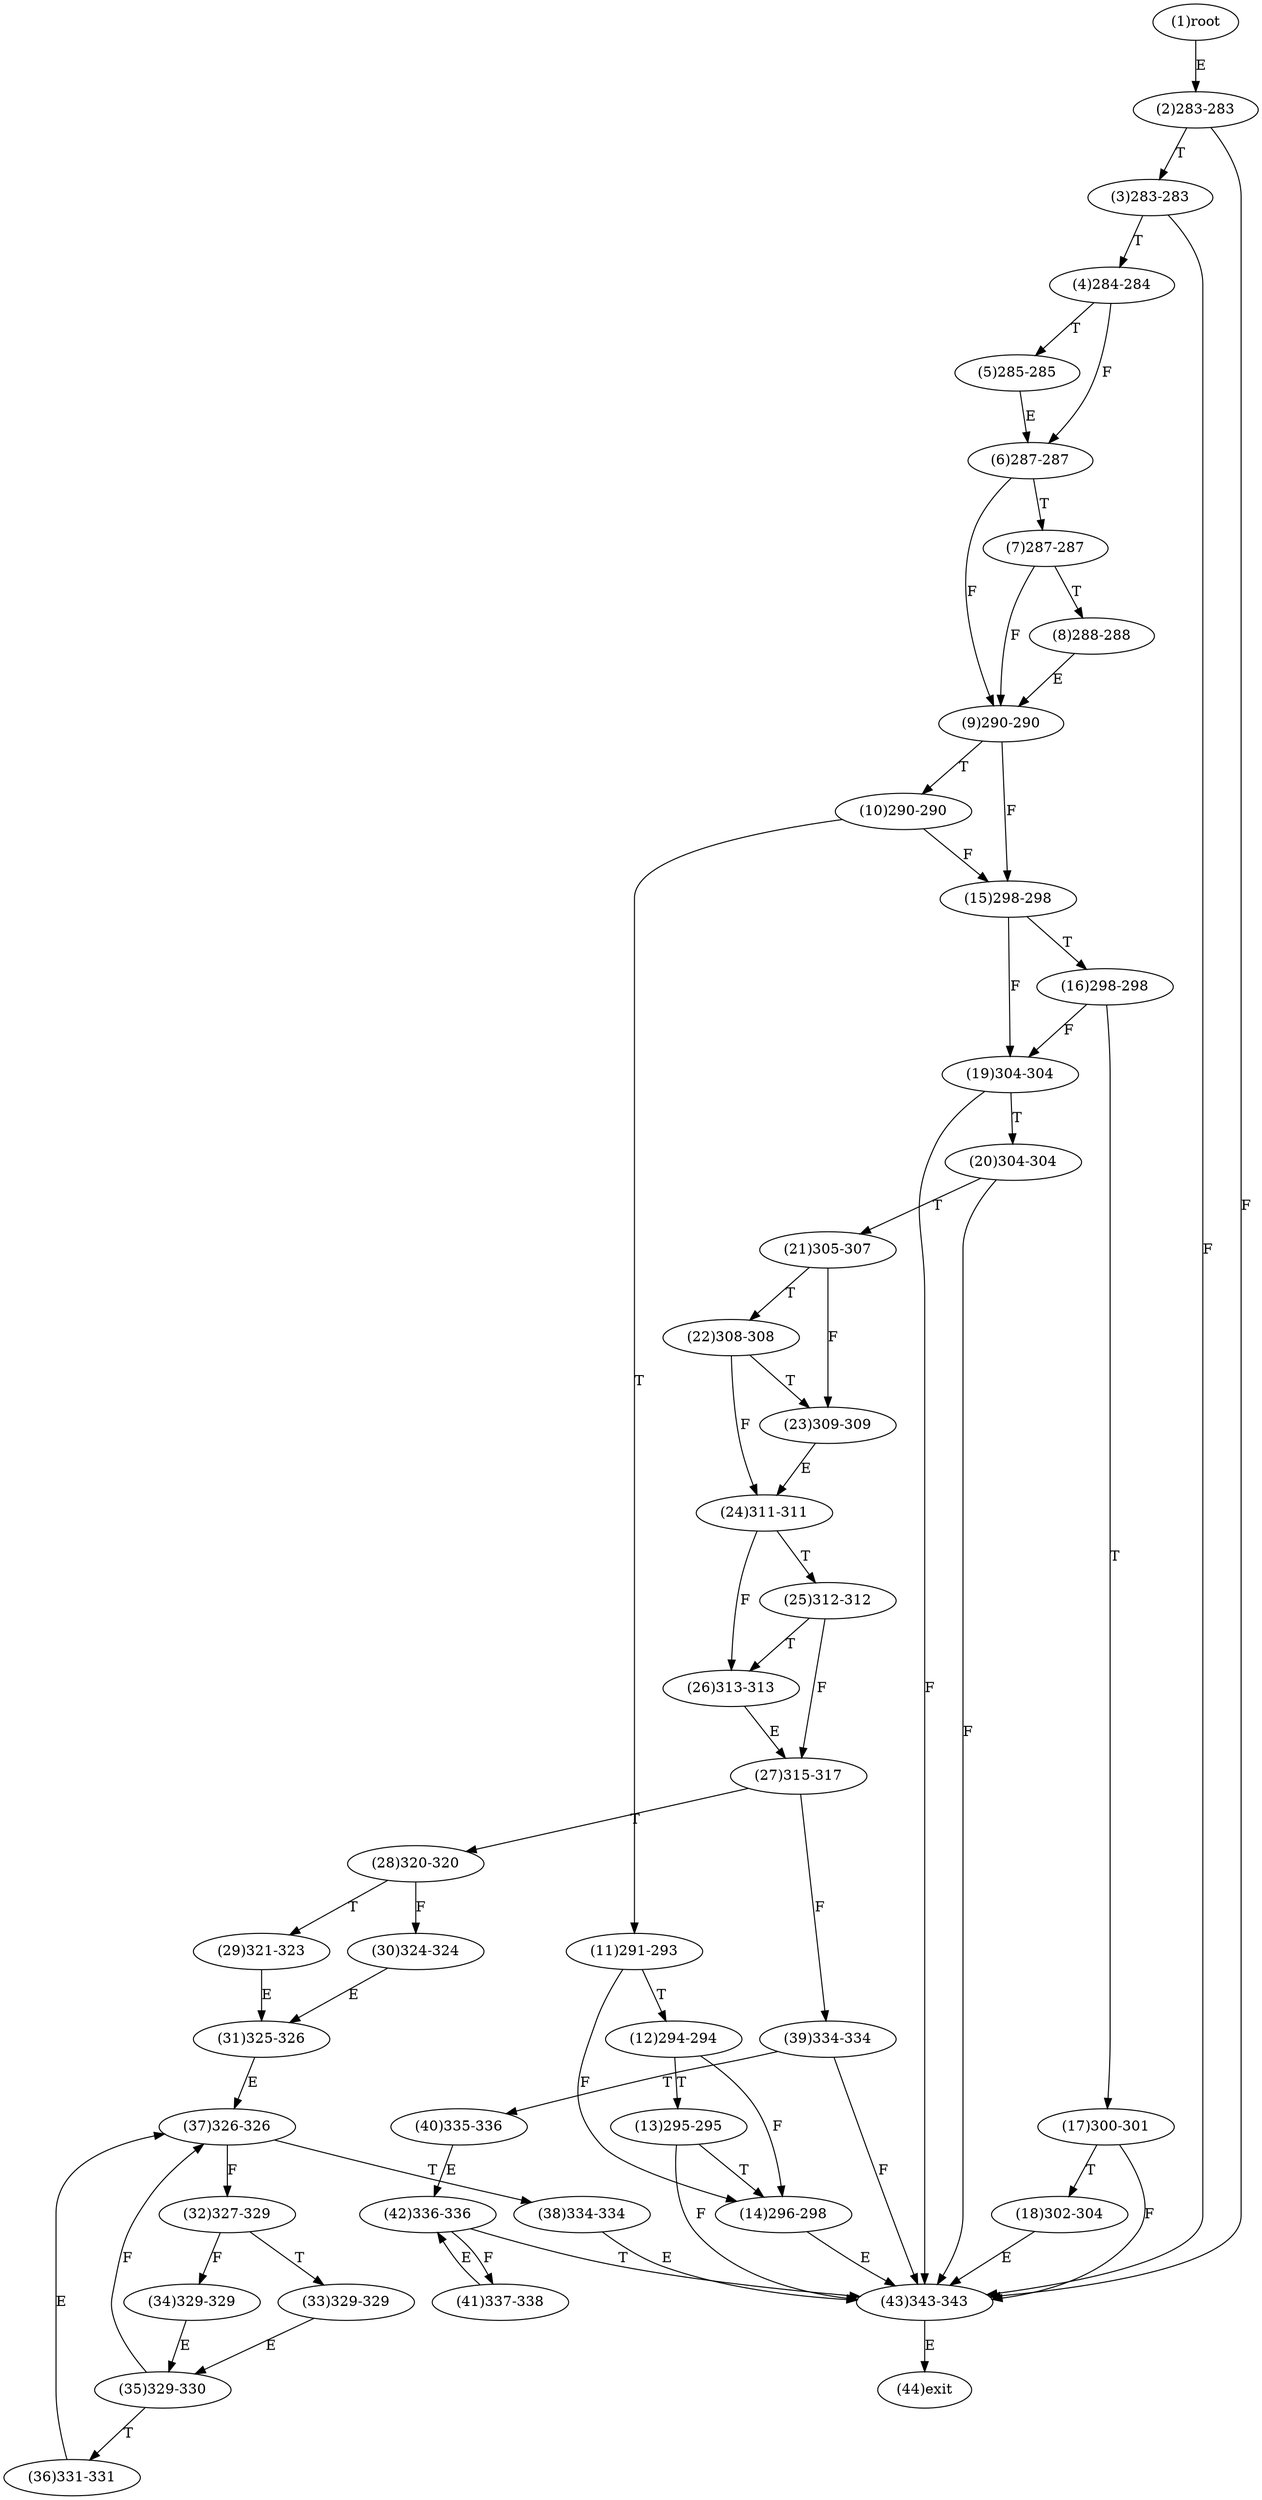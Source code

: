 digraph "" { 
1[ label="(1)root"];
2[ label="(2)283-283"];
3[ label="(3)283-283"];
4[ label="(4)284-284"];
5[ label="(5)285-285"];
6[ label="(6)287-287"];
7[ label="(7)287-287"];
8[ label="(8)288-288"];
9[ label="(9)290-290"];
10[ label="(10)290-290"];
11[ label="(11)291-293"];
12[ label="(12)294-294"];
13[ label="(13)295-295"];
14[ label="(14)296-298"];
15[ label="(15)298-298"];
17[ label="(17)300-301"];
16[ label="(16)298-298"];
19[ label="(19)304-304"];
18[ label="(18)302-304"];
21[ label="(21)305-307"];
20[ label="(20)304-304"];
23[ label="(23)309-309"];
22[ label="(22)308-308"];
25[ label="(25)312-312"];
24[ label="(24)311-311"];
27[ label="(27)315-317"];
26[ label="(26)313-313"];
29[ label="(29)321-323"];
28[ label="(28)320-320"];
31[ label="(31)325-326"];
30[ label="(30)324-324"];
34[ label="(34)329-329"];
35[ label="(35)329-330"];
32[ label="(32)327-329"];
33[ label="(33)329-329"];
38[ label="(38)334-334"];
39[ label="(39)334-334"];
36[ label="(36)331-331"];
37[ label="(37)326-326"];
42[ label="(42)336-336"];
43[ label="(43)343-343"];
40[ label="(40)335-336"];
41[ label="(41)337-338"];
44[ label="(44)exit"];
1->2[ label="E"];
2->43[ label="F"];
2->3[ label="T"];
3->43[ label="F"];
3->4[ label="T"];
4->6[ label="F"];
4->5[ label="T"];
5->6[ label="E"];
6->9[ label="F"];
6->7[ label="T"];
7->9[ label="F"];
7->8[ label="T"];
8->9[ label="E"];
9->15[ label="F"];
9->10[ label="T"];
10->15[ label="F"];
10->11[ label="T"];
11->14[ label="F"];
11->12[ label="T"];
12->14[ label="F"];
12->13[ label="T"];
13->43[ label="F"];
13->14[ label="T"];
14->43[ label="E"];
15->19[ label="F"];
15->16[ label="T"];
16->19[ label="F"];
16->17[ label="T"];
17->43[ label="F"];
17->18[ label="T"];
18->43[ label="E"];
19->43[ label="F"];
19->20[ label="T"];
20->43[ label="F"];
20->21[ label="T"];
21->23[ label="F"];
21->22[ label="T"];
22->24[ label="F"];
22->23[ label="T"];
23->24[ label="E"];
24->26[ label="F"];
24->25[ label="T"];
25->27[ label="F"];
25->26[ label="T"];
26->27[ label="E"];
27->39[ label="F"];
27->28[ label="T"];
28->30[ label="F"];
28->29[ label="T"];
29->31[ label="E"];
30->31[ label="E"];
31->37[ label="E"];
32->34[ label="F"];
32->33[ label="T"];
33->35[ label="E"];
34->35[ label="E"];
35->37[ label="F"];
35->36[ label="T"];
36->37[ label="E"];
37->32[ label="F"];
37->38[ label="T"];
38->43[ label="E"];
39->43[ label="F"];
39->40[ label="T"];
40->42[ label="E"];
41->42[ label="E"];
42->41[ label="F"];
42->43[ label="T"];
43->44[ label="E"];
}